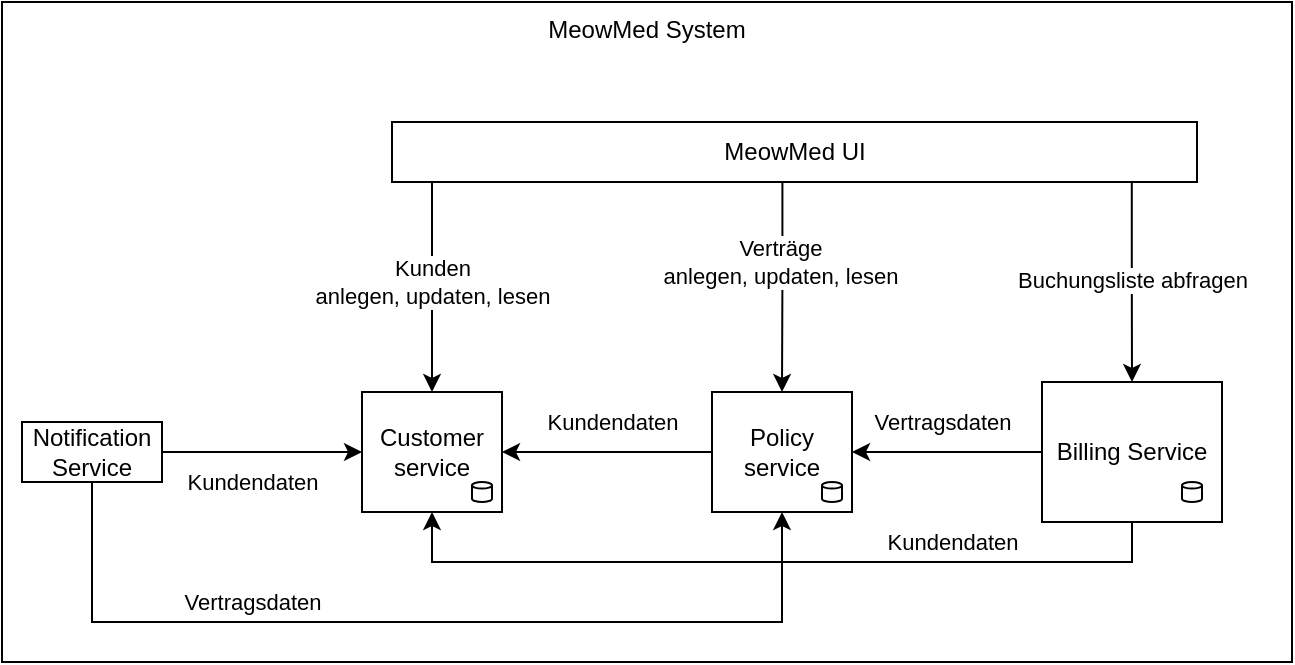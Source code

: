 <mxfile version="21.4.0" type="device">
  <diagram name="Seite-1" id="OaDNMZehIXriT2xlF2Y9">
    <mxGraphModel dx="989" dy="1689" grid="1" gridSize="10" guides="1" tooltips="1" connect="1" arrows="1" fold="1" page="1" pageScale="1" pageWidth="827" pageHeight="1169" math="0" shadow="0">
      <root>
        <mxCell id="0" />
        <mxCell id="1" parent="0" />
        <mxCell id="rcY7aKM7Yt1TZBVSr95A-2" value="MeowMed System" style="rounded=0;whiteSpace=wrap;html=1;verticalAlign=top;" vertex="1" parent="1">
          <mxGeometry x="91" y="-1120" width="645" height="330" as="geometry" />
        </mxCell>
        <mxCell id="rcY7aKM7Yt1TZBVSr95A-3" value="MeowMed UI" style="rounded=0;whiteSpace=wrap;html=1;" vertex="1" parent="1">
          <mxGeometry x="286" y="-1060" width="402.5" height="30" as="geometry" />
        </mxCell>
        <mxCell id="rcY7aKM7Yt1TZBVSr95A-4" value="Notification Service" style="rounded=0;whiteSpace=wrap;html=1;" vertex="1" parent="1">
          <mxGeometry x="101" y="-910" width="70" height="30" as="geometry" />
        </mxCell>
        <mxCell id="rcY7aKM7Yt1TZBVSr95A-5" value="Customer service" style="rounded=0;whiteSpace=wrap;html=1;" vertex="1" parent="1">
          <mxGeometry x="271" y="-925" width="70" height="60" as="geometry" />
        </mxCell>
        <mxCell id="rcY7aKM7Yt1TZBVSr95A-6" value="Policy service" style="rounded=0;whiteSpace=wrap;html=1;" vertex="1" parent="1">
          <mxGeometry x="446" y="-925" width="70" height="60" as="geometry" />
        </mxCell>
        <mxCell id="rcY7aKM7Yt1TZBVSr95A-7" value="Billing Service" style="rounded=0;whiteSpace=wrap;html=1;" vertex="1" parent="1">
          <mxGeometry x="611" y="-930" width="90" height="70" as="geometry" />
        </mxCell>
        <mxCell id="rcY7aKM7Yt1TZBVSr95A-8" value="" style="shape=cylinder3;whiteSpace=wrap;html=1;boundedLbl=1;backgroundOutline=1;size=1.654;" vertex="1" parent="1">
          <mxGeometry x="326" y="-880" width="10" height="10" as="geometry" />
        </mxCell>
        <mxCell id="rcY7aKM7Yt1TZBVSr95A-9" value="Kunden&lt;br&gt;anlegen, updaten, lesen" style="edgeStyle=orthogonalEdgeStyle;rounded=0;orthogonalLoop=1;jettySize=auto;html=1;entryX=0.5;entryY=0;entryDx=0;entryDy=0;" edge="1" parent="1" target="rcY7aKM7Yt1TZBVSr95A-5">
          <mxGeometry x="-0.048" relative="1" as="geometry">
            <mxPoint x="306" y="-1030" as="sourcePoint" />
            <mxPoint x="81" y="-910" as="targetPoint" />
            <mxPoint as="offset" />
            <Array as="points">
              <mxPoint x="306" y="-1030" />
            </Array>
          </mxGeometry>
        </mxCell>
        <mxCell id="rcY7aKM7Yt1TZBVSr95A-10" value="Verträge&lt;br&gt;anlegen, updaten, lesen" style="edgeStyle=orthogonalEdgeStyle;rounded=0;orthogonalLoop=1;jettySize=auto;html=1;exitX=0.485;exitY=0.989;exitDx=0;exitDy=0;entryX=0.5;entryY=0;entryDx=0;entryDy=0;exitPerimeter=0;" edge="1" parent="1" source="rcY7aKM7Yt1TZBVSr95A-3" target="rcY7aKM7Yt1TZBVSr95A-6">
          <mxGeometry x="-0.23" y="-1" relative="1" as="geometry">
            <mxPoint x="331" y="-980" as="sourcePoint" />
            <mxPoint x="316" y="-910" as="targetPoint" />
            <mxPoint as="offset" />
          </mxGeometry>
        </mxCell>
        <mxCell id="rcY7aKM7Yt1TZBVSr95A-11" value="Buchungsliste abfragen" style="edgeStyle=orthogonalEdgeStyle;rounded=0;orthogonalLoop=1;jettySize=auto;html=1;exitX=0.919;exitY=1.011;exitDx=0;exitDy=0;entryX=0.5;entryY=0;entryDx=0;entryDy=0;exitPerimeter=0;" edge="1" parent="1" source="rcY7aKM7Yt1TZBVSr95A-3" target="rcY7aKM7Yt1TZBVSr95A-7">
          <mxGeometry x="-0.012" relative="1" as="geometry">
            <mxPoint x="411" y="-1020" as="sourcePoint" />
            <mxPoint x="430" y="-910" as="targetPoint" />
            <mxPoint y="-1" as="offset" />
          </mxGeometry>
        </mxCell>
        <mxCell id="rcY7aKM7Yt1TZBVSr95A-12" value="Kundendaten" style="edgeStyle=orthogonalEdgeStyle;rounded=0;orthogonalLoop=1;jettySize=auto;html=1;exitX=0;exitY=0.5;exitDx=0;exitDy=0;entryX=1;entryY=0.5;entryDx=0;entryDy=0;" edge="1" parent="1" source="rcY7aKM7Yt1TZBVSr95A-6" target="rcY7aKM7Yt1TZBVSr95A-5">
          <mxGeometry x="-0.048" y="-15" relative="1" as="geometry">
            <mxPoint x="547" y="-1020" as="sourcePoint" />
            <mxPoint x="666" y="-900" as="targetPoint" />
            <mxPoint as="offset" />
          </mxGeometry>
        </mxCell>
        <mxCell id="rcY7aKM7Yt1TZBVSr95A-13" value="Kundendaten" style="edgeStyle=orthogonalEdgeStyle;rounded=0;orthogonalLoop=1;jettySize=auto;html=1;exitX=1;exitY=0.5;exitDx=0;exitDy=0;entryX=0;entryY=0.5;entryDx=0;entryDy=0;" edge="1" parent="1" source="rcY7aKM7Yt1TZBVSr95A-4" target="rcY7aKM7Yt1TZBVSr95A-5">
          <mxGeometry x="-0.1" y="-15" relative="1" as="geometry">
            <mxPoint x="351" y="-885" as="sourcePoint" />
            <mxPoint x="456" y="-885" as="targetPoint" />
            <mxPoint as="offset" />
          </mxGeometry>
        </mxCell>
        <mxCell id="rcY7aKM7Yt1TZBVSr95A-14" value="Vertragsdaten" style="edgeStyle=orthogonalEdgeStyle;rounded=0;orthogonalLoop=1;jettySize=auto;html=1;exitX=0.5;exitY=1;exitDx=0;exitDy=0;entryX=0.5;entryY=1;entryDx=0;entryDy=0;" edge="1" parent="1" source="rcY7aKM7Yt1TZBVSr95A-4" target="rcY7aKM7Yt1TZBVSr95A-6">
          <mxGeometry x="-0.362" y="10" relative="1" as="geometry">
            <mxPoint x="351" y="-885" as="sourcePoint" />
            <mxPoint x="456" y="-885" as="targetPoint" />
            <mxPoint as="offset" />
            <Array as="points">
              <mxPoint x="136" y="-810" />
              <mxPoint x="481" y="-810" />
            </Array>
          </mxGeometry>
        </mxCell>
        <mxCell id="rcY7aKM7Yt1TZBVSr95A-15" value="" style="shape=cylinder3;whiteSpace=wrap;html=1;boundedLbl=1;backgroundOutline=1;size=1.654;" vertex="1" parent="1">
          <mxGeometry x="501" y="-880" width="10" height="10" as="geometry" />
        </mxCell>
        <mxCell id="rcY7aKM7Yt1TZBVSr95A-16" value="" style="shape=cylinder3;whiteSpace=wrap;html=1;boundedLbl=1;backgroundOutline=1;size=1.654;" vertex="1" parent="1">
          <mxGeometry x="681" y="-880" width="10" height="10" as="geometry" />
        </mxCell>
        <mxCell id="rcY7aKM7Yt1TZBVSr95A-17" value="Vertragsdaten" style="edgeStyle=orthogonalEdgeStyle;rounded=0;orthogonalLoop=1;jettySize=auto;html=1;exitX=0;exitY=0.5;exitDx=0;exitDy=0;entryX=1;entryY=0.5;entryDx=0;entryDy=0;" edge="1" parent="1" source="rcY7aKM7Yt1TZBVSr95A-7" target="rcY7aKM7Yt1TZBVSr95A-6">
          <mxGeometry x="0.048" y="-15" relative="1" as="geometry">
            <mxPoint x="491" y="-855" as="sourcePoint" />
            <mxPoint x="146" y="-870" as="targetPoint" />
            <mxPoint as="offset" />
            <Array as="points">
              <mxPoint x="571" y="-895" />
              <mxPoint x="571" y="-895" />
            </Array>
          </mxGeometry>
        </mxCell>
        <mxCell id="rcY7aKM7Yt1TZBVSr95A-18" value="Kundendaten" style="edgeStyle=orthogonalEdgeStyle;rounded=0;orthogonalLoop=1;jettySize=auto;html=1;exitX=0.5;exitY=1;exitDx=0;exitDy=0;entryX=0.5;entryY=1;entryDx=0;entryDy=0;" edge="1" parent="1" source="rcY7aKM7Yt1TZBVSr95A-7" target="rcY7aKM7Yt1TZBVSr95A-5">
          <mxGeometry x="-0.443" y="-10" relative="1" as="geometry">
            <mxPoint x="456" y="-885" as="sourcePoint" />
            <mxPoint x="351" y="-885" as="targetPoint" />
            <mxPoint as="offset" />
            <Array as="points">
              <mxPoint x="656" y="-840" />
              <mxPoint x="306" y="-840" />
            </Array>
          </mxGeometry>
        </mxCell>
      </root>
    </mxGraphModel>
  </diagram>
</mxfile>

